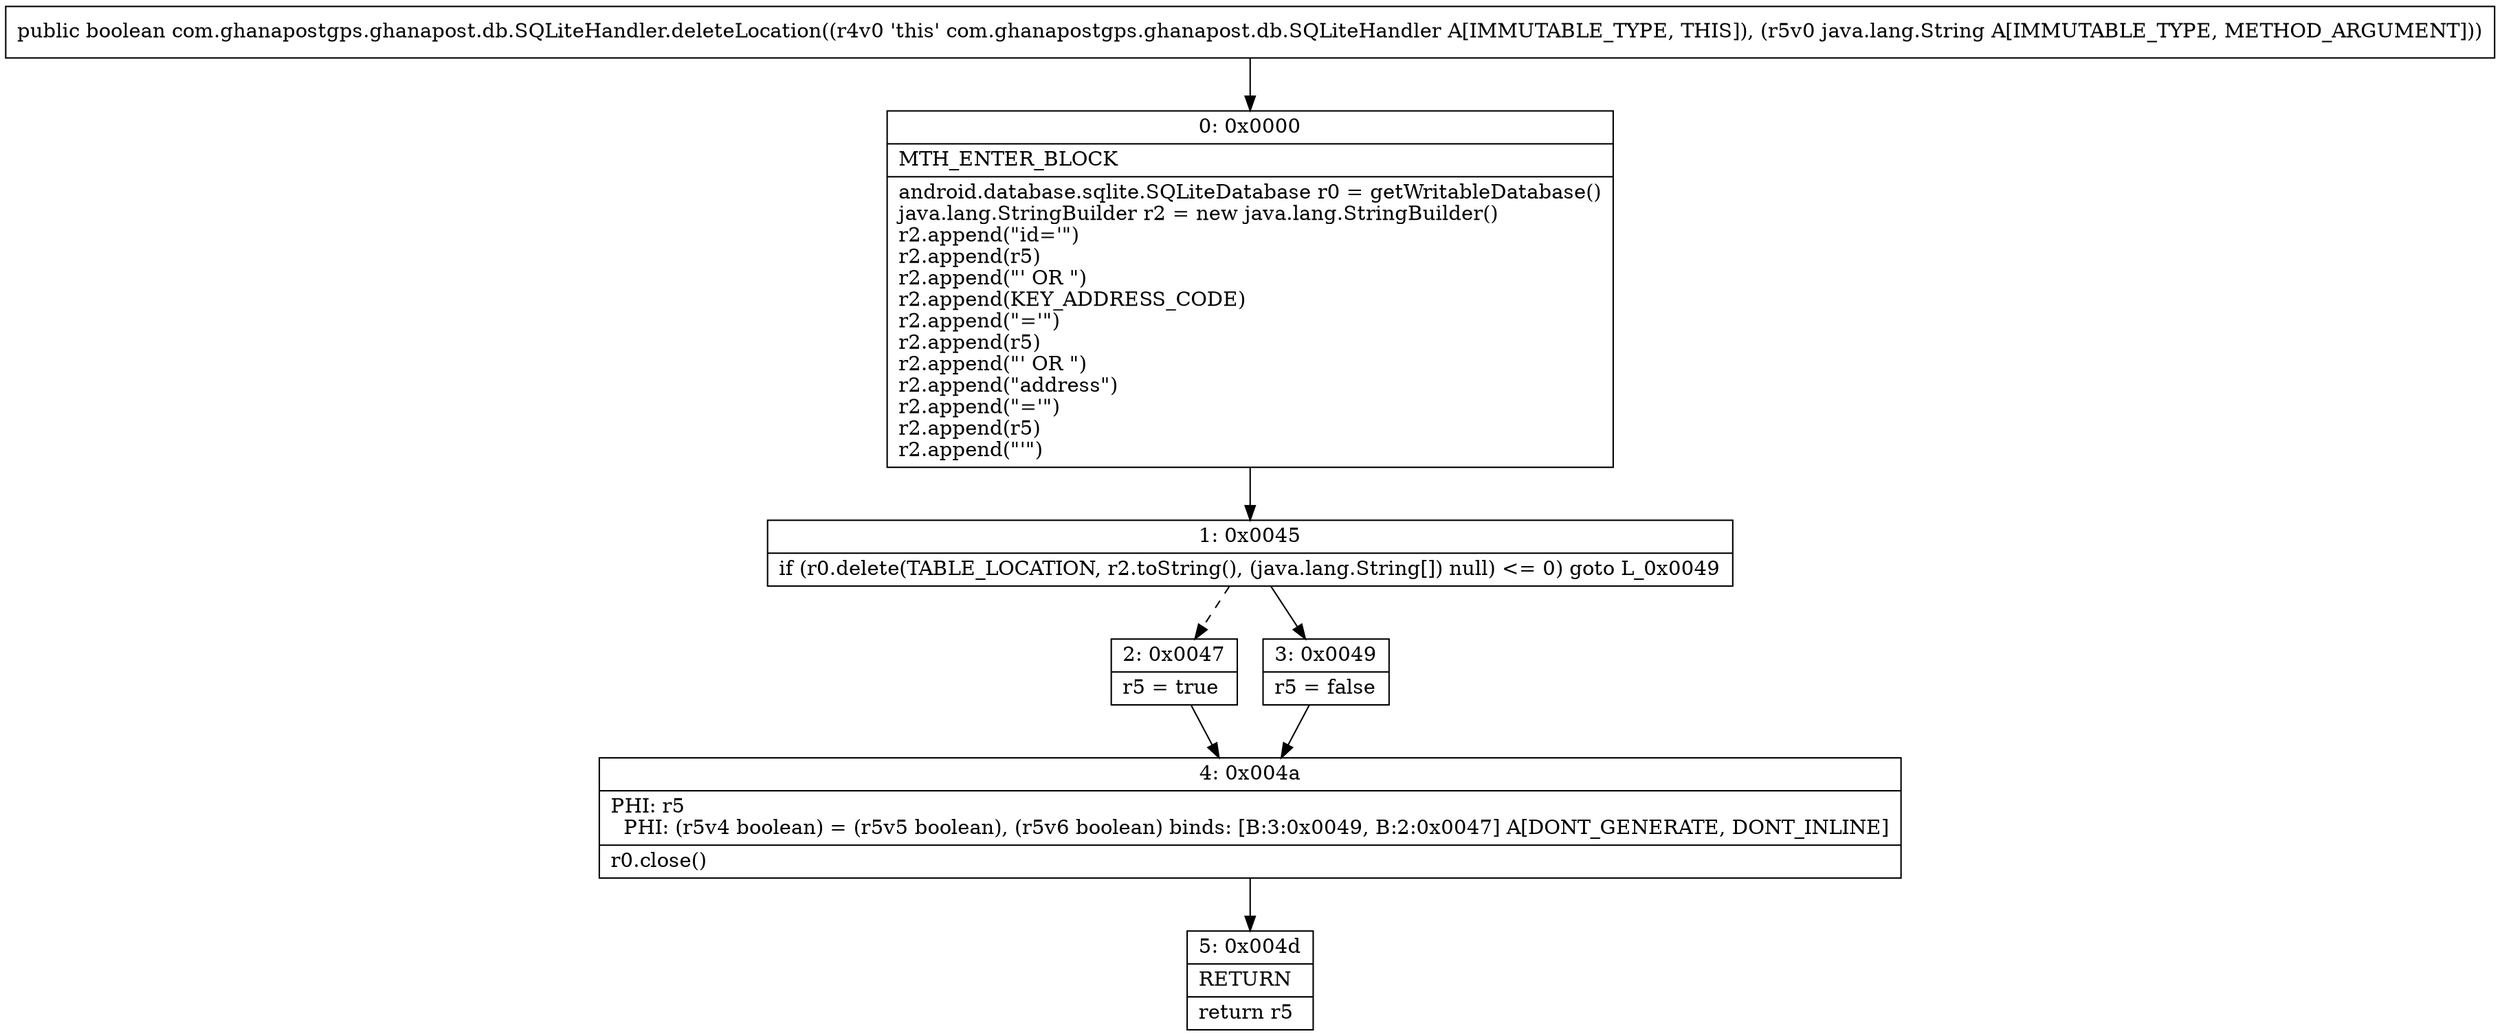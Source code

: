 digraph "CFG forcom.ghanapostgps.ghanapost.db.SQLiteHandler.deleteLocation(Ljava\/lang\/String;)Z" {
Node_0 [shape=record,label="{0\:\ 0x0000|MTH_ENTER_BLOCK\l|android.database.sqlite.SQLiteDatabase r0 = getWritableDatabase()\ljava.lang.StringBuilder r2 = new java.lang.StringBuilder()\lr2.append(\"id='\")\lr2.append(r5)\lr2.append(\"' OR \")\lr2.append(KEY_ADDRESS_CODE)\lr2.append(\"='\")\lr2.append(r5)\lr2.append(\"' OR \")\lr2.append(\"address\")\lr2.append(\"='\")\lr2.append(r5)\lr2.append(\"'\")\l}"];
Node_1 [shape=record,label="{1\:\ 0x0045|if (r0.delete(TABLE_LOCATION, r2.toString(), (java.lang.String[]) null) \<= 0) goto L_0x0049\l}"];
Node_2 [shape=record,label="{2\:\ 0x0047|r5 = true\l}"];
Node_3 [shape=record,label="{3\:\ 0x0049|r5 = false\l}"];
Node_4 [shape=record,label="{4\:\ 0x004a|PHI: r5 \l  PHI: (r5v4 boolean) = (r5v5 boolean), (r5v6 boolean) binds: [B:3:0x0049, B:2:0x0047] A[DONT_GENERATE, DONT_INLINE]\l|r0.close()\l}"];
Node_5 [shape=record,label="{5\:\ 0x004d|RETURN\l|return r5\l}"];
MethodNode[shape=record,label="{public boolean com.ghanapostgps.ghanapost.db.SQLiteHandler.deleteLocation((r4v0 'this' com.ghanapostgps.ghanapost.db.SQLiteHandler A[IMMUTABLE_TYPE, THIS]), (r5v0 java.lang.String A[IMMUTABLE_TYPE, METHOD_ARGUMENT])) }"];
MethodNode -> Node_0;
Node_0 -> Node_1;
Node_1 -> Node_2[style=dashed];
Node_1 -> Node_3;
Node_2 -> Node_4;
Node_3 -> Node_4;
Node_4 -> Node_5;
}

